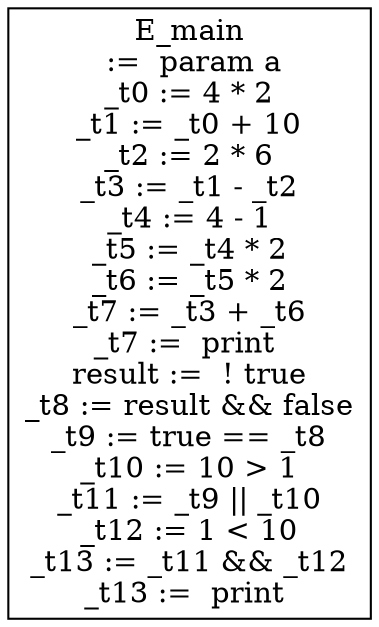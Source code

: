 digraph {
graph [splines=ortho]
node [shape=box]
    E_main [label="E_main\n :=  param a\n_t0 := 4 * 2\n_t1 := _t0 + 10\n_t2 := 2 * 6\n_t3 := _t1 - _t2\n_t4 := 4 - 1\n_t5 := _t4 * 2\n_t6 := _t5 * 2\n_t7 := _t3 + _t6\n_t7 :=  print \nresult :=  ! true\n_t8 := result && false\n_t9 := true == _t8\n_t10 := 10 > 1\n_t11 := _t9 || _t10\n_t12 := 1 < 10\n_t13 := _t11 && _t12\n_t13 :=  print \n"];
}
